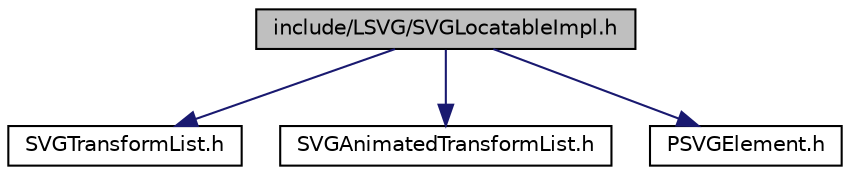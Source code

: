digraph G
{
  edge [fontname="Helvetica",fontsize="10",labelfontname="Helvetica",labelfontsize="10"];
  node [fontname="Helvetica",fontsize="10",shape=record];
  Node1 [label="include/LSVG/SVGLocatableImpl.h",height=0.2,width=0.4,color="black", fillcolor="grey75", style="filled" fontcolor="black"];
  Node1 -> Node2 [color="midnightblue",fontsize="10",style="solid",fontname="Helvetica"];
  Node2 [label="SVGTransformList.h",height=0.2,width=0.4,color="black", fillcolor="white", style="filled",URL="$_s_v_g_transform_list_8h.html"];
  Node1 -> Node3 [color="midnightblue",fontsize="10",style="solid",fontname="Helvetica"];
  Node3 [label="SVGAnimatedTransformList.h",height=0.2,width=0.4,color="black", fillcolor="white", style="filled",URL="$_s_v_g_animated_transform_list_8h.html"];
  Node1 -> Node4 [color="midnightblue",fontsize="10",style="solid",fontname="Helvetica"];
  Node4 [label="PSVGElement.h",height=0.2,width=0.4,color="black", fillcolor="white", style="filled",URL="$_p_s_v_g_element_8h.html"];
}
